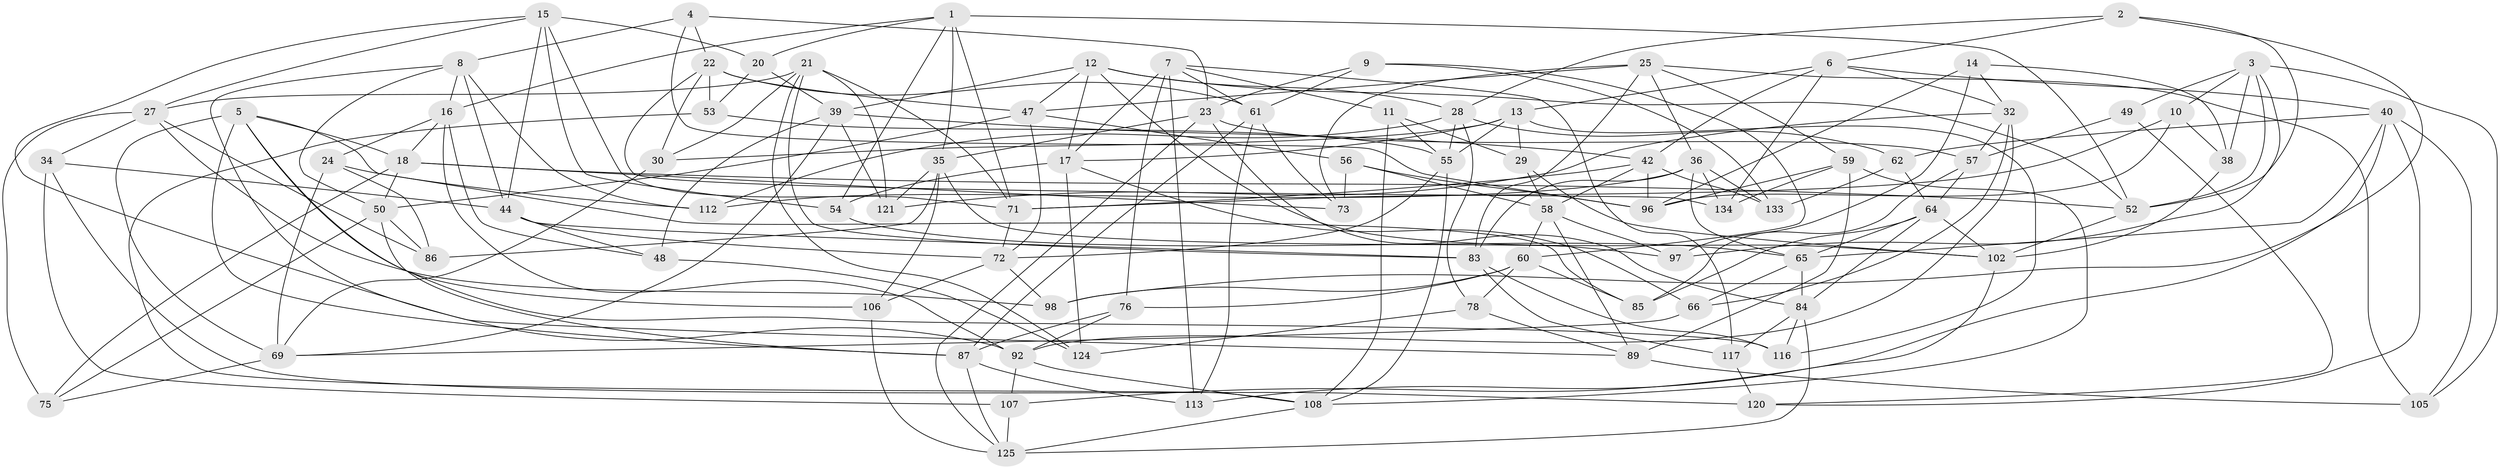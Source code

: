 // Generated by graph-tools (version 1.1) at 2025/24/03/03/25 07:24:26]
// undirected, 87 vertices, 220 edges
graph export_dot {
graph [start="1"]
  node [color=gray90,style=filled];
  1 [super="+119"];
  2;
  3 [super="+51"];
  4;
  5 [super="+19"];
  6 [super="+46"];
  7 [super="+99"];
  8 [super="+103"];
  9;
  10;
  11;
  12 [super="+95"];
  13 [super="+26"];
  14;
  15 [super="+33"];
  16 [super="+131"];
  17 [super="+123"];
  18 [super="+31"];
  20;
  21 [super="+111"];
  22 [super="+45"];
  23 [super="+101"];
  24;
  25 [super="+43"];
  27 [super="+77"];
  28 [super="+79"];
  29;
  30;
  32 [super="+70"];
  34;
  35 [super="+37"];
  36 [super="+91"];
  38;
  39 [super="+118"];
  40 [super="+41"];
  42 [super="+126"];
  44 [super="+94"];
  47 [super="+81"];
  48;
  49;
  50 [super="+63"];
  52 [super="+127"];
  53;
  54;
  55 [super="+74"];
  56;
  57 [super="+100"];
  58 [super="+104"];
  59 [super="+80"];
  60 [super="+115"];
  61 [super="+68"];
  62;
  64 [super="+88"];
  65 [super="+67"];
  66;
  69 [super="+93"];
  71 [super="+90"];
  72 [super="+82"];
  73;
  75;
  76;
  78;
  83 [super="+110"];
  84 [super="+129"];
  85;
  86;
  87 [super="+130"];
  89 [super="+132"];
  92 [super="+114"];
  96 [super="+135"];
  97;
  98;
  102 [super="+122"];
  105;
  106;
  107;
  108 [super="+109"];
  112;
  113;
  116;
  117;
  120;
  121;
  124;
  125 [super="+128"];
  133;
  134;
  1 -- 54;
  1 -- 52;
  1 -- 16;
  1 -- 35;
  1 -- 20;
  1 -- 71;
  2 -- 98;
  2 -- 28;
  2 -- 52;
  2 -- 6;
  3 -- 52;
  3 -- 38;
  3 -- 105;
  3 -- 49;
  3 -- 10;
  3 -- 97;
  4 -- 23;
  4 -- 96;
  4 -- 8;
  4 -- 22;
  5 -- 85;
  5 -- 116;
  5 -- 69;
  5 -- 18;
  5 -- 106;
  5 -- 87;
  6 -- 134;
  6 -- 32;
  6 -- 42;
  6 -- 40;
  6 -- 13;
  7 -- 17;
  7 -- 76;
  7 -- 117;
  7 -- 113;
  7 -- 11;
  7 -- 61;
  8 -- 16;
  8 -- 112;
  8 -- 92;
  8 -- 44;
  8 -- 50;
  9 -- 60;
  9 -- 133;
  9 -- 61;
  9 -- 23;
  10 -- 38;
  10 -- 96;
  10 -- 71;
  11 -- 55;
  11 -- 29;
  11 -- 108;
  12 -- 28;
  12 -- 17;
  12 -- 52;
  12 -- 47;
  12 -- 39;
  12 -- 102;
  13 -- 116;
  13 -- 17;
  13 -- 29;
  13 -- 30;
  13 -- 55;
  14 -- 38;
  14 -- 97;
  14 -- 96;
  14 -- 32;
  15 -- 54;
  15 -- 27;
  15 -- 89;
  15 -- 20;
  15 -- 71;
  15 -- 44;
  16 -- 48;
  16 -- 24;
  16 -- 18;
  16 -- 92;
  17 -- 124;
  17 -- 54;
  17 -- 66;
  18 -- 73;
  18 -- 75;
  18 -- 50;
  18 -- 52;
  20 -- 53;
  20 -- 39;
  21 -- 124;
  21 -- 83;
  21 -- 121;
  21 -- 27;
  21 -- 30;
  21 -- 71;
  22 -- 61;
  22 -- 134;
  22 -- 30;
  22 -- 53;
  22 -- 47;
  23 -- 125;
  23 -- 57;
  23 -- 35;
  23 -- 84;
  24 -- 112;
  24 -- 86;
  24 -- 69;
  25 -- 105;
  25 -- 47;
  25 -- 83;
  25 -- 73;
  25 -- 59;
  25 -- 36;
  27 -- 86;
  27 -- 34;
  27 -- 75;
  27 -- 98;
  28 -- 112;
  28 -- 78;
  28 -- 62;
  28 -- 55;
  29 -- 58;
  29 -- 102;
  30 -- 69;
  32 -- 66;
  32 -- 57;
  32 -- 121;
  32 -- 92;
  34 -- 107;
  34 -- 120;
  34 -- 44;
  35 -- 86;
  35 -- 121;
  35 -- 106;
  35 -- 97;
  36 -- 133;
  36 -- 112;
  36 -- 134;
  36 -- 83;
  36 -- 65;
  38 -- 102;
  39 -- 69;
  39 -- 48;
  39 -- 42;
  39 -- 121;
  40 -- 105;
  40 -- 120;
  40 -- 65;
  40 -- 107;
  40 -- 62;
  42 -- 133;
  42 -- 58;
  42 -- 96;
  42 -- 71;
  44 -- 48;
  44 -- 83;
  44 -- 72;
  47 -- 56;
  47 -- 72;
  47 -- 50;
  48 -- 124;
  49 -- 120;
  49 -- 57 [weight=2];
  50 -- 75;
  50 -- 86;
  50 -- 87;
  52 -- 102;
  53 -- 108;
  53 -- 55;
  54 -- 65;
  55 -- 72;
  55 -- 108;
  56 -- 73;
  56 -- 96;
  56 -- 58;
  57 -- 64;
  57 -- 85;
  58 -- 97;
  58 -- 89;
  58 -- 60;
  59 -- 89 [weight=2];
  59 -- 134;
  59 -- 96;
  59 -- 108;
  60 -- 76;
  60 -- 98;
  60 -- 85;
  60 -- 78;
  61 -- 113;
  61 -- 73;
  61 -- 87;
  62 -- 133;
  62 -- 64;
  64 -- 102;
  64 -- 85;
  64 -- 84;
  64 -- 65;
  65 -- 66;
  65 -- 84;
  66 -- 69;
  69 -- 75;
  71 -- 72;
  72 -- 98;
  72 -- 106;
  76 -- 87;
  76 -- 92;
  78 -- 124;
  78 -- 89;
  83 -- 116;
  83 -- 117;
  84 -- 116;
  84 -- 117;
  84 -- 125;
  87 -- 125;
  87 -- 113;
  89 -- 105;
  92 -- 107;
  92 -- 108;
  102 -- 113;
  106 -- 125;
  107 -- 125;
  108 -- 125;
  117 -- 120;
}
